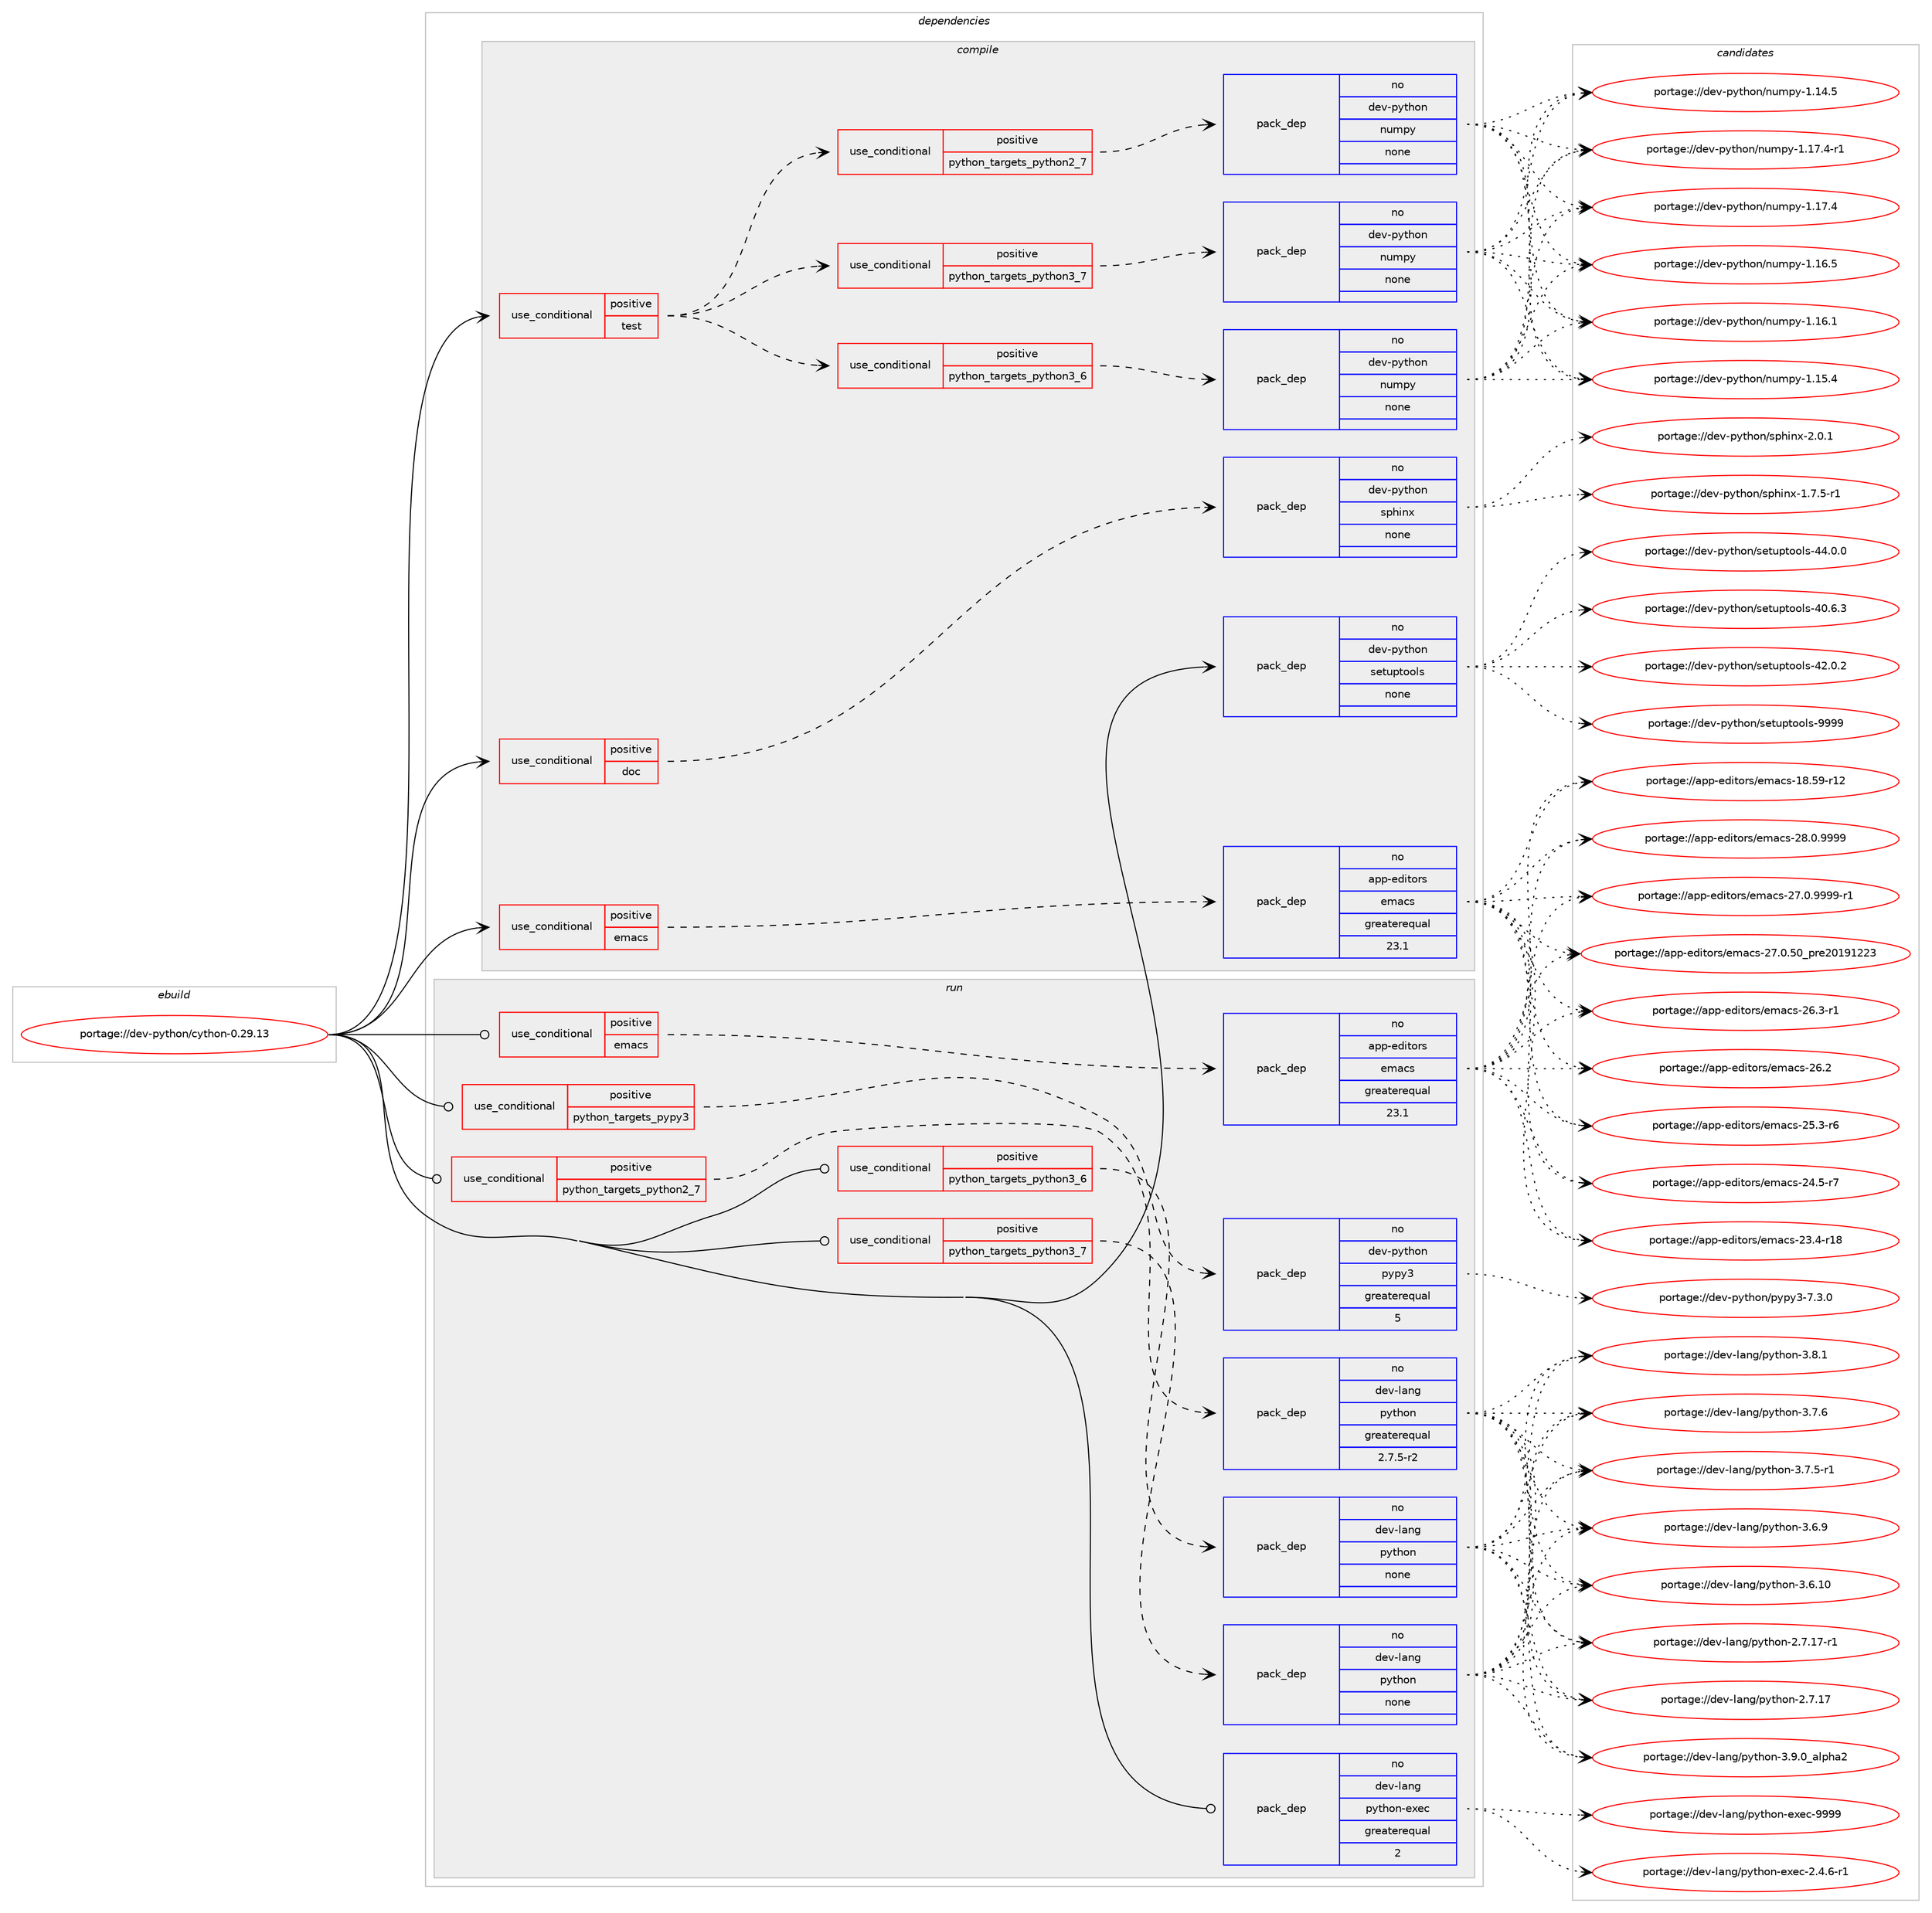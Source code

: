 digraph prolog {

# *************
# Graph options
# *************

newrank=true;
concentrate=true;
compound=true;
graph [rankdir=LR,fontname=Helvetica,fontsize=10,ranksep=1.5];#, ranksep=2.5, nodesep=0.2];
edge  [arrowhead=vee];
node  [fontname=Helvetica,fontsize=10];

# **********
# The ebuild
# **********

subgraph cluster_leftcol {
color=gray;
label=<<i>ebuild</i>>;
id [label="portage://dev-python/cython-0.29.13", color=red, width=4, href="../dev-python/cython-0.29.13.svg"];
}

# ****************
# The dependencies
# ****************

subgraph cluster_midcol {
color=gray;
label=<<i>dependencies</i>>;
subgraph cluster_compile {
fillcolor="#eeeeee";
style=filled;
label=<<i>compile</i>>;
subgraph cond117141 {
dependency465231 [label=<<TABLE BORDER="0" CELLBORDER="1" CELLSPACING="0" CELLPADDING="4"><TR><TD ROWSPAN="3" CELLPADDING="10">use_conditional</TD></TR><TR><TD>positive</TD></TR><TR><TD>doc</TD></TR></TABLE>>, shape=none, color=red];
subgraph pack343096 {
dependency465232 [label=<<TABLE BORDER="0" CELLBORDER="1" CELLSPACING="0" CELLPADDING="4" WIDTH="220"><TR><TD ROWSPAN="6" CELLPADDING="30">pack_dep</TD></TR><TR><TD WIDTH="110">no</TD></TR><TR><TD>dev-python</TD></TR><TR><TD>sphinx</TD></TR><TR><TD>none</TD></TR><TR><TD></TD></TR></TABLE>>, shape=none, color=blue];
}
dependency465231:e -> dependency465232:w [weight=20,style="dashed",arrowhead="vee"];
}
id:e -> dependency465231:w [weight=20,style="solid",arrowhead="vee"];
subgraph cond117142 {
dependency465233 [label=<<TABLE BORDER="0" CELLBORDER="1" CELLSPACING="0" CELLPADDING="4"><TR><TD ROWSPAN="3" CELLPADDING="10">use_conditional</TD></TR><TR><TD>positive</TD></TR><TR><TD>emacs</TD></TR></TABLE>>, shape=none, color=red];
subgraph pack343097 {
dependency465234 [label=<<TABLE BORDER="0" CELLBORDER="1" CELLSPACING="0" CELLPADDING="4" WIDTH="220"><TR><TD ROWSPAN="6" CELLPADDING="30">pack_dep</TD></TR><TR><TD WIDTH="110">no</TD></TR><TR><TD>app-editors</TD></TR><TR><TD>emacs</TD></TR><TR><TD>greaterequal</TD></TR><TR><TD>23.1</TD></TR></TABLE>>, shape=none, color=blue];
}
dependency465233:e -> dependency465234:w [weight=20,style="dashed",arrowhead="vee"];
}
id:e -> dependency465233:w [weight=20,style="solid",arrowhead="vee"];
subgraph cond117143 {
dependency465235 [label=<<TABLE BORDER="0" CELLBORDER="1" CELLSPACING="0" CELLPADDING="4"><TR><TD ROWSPAN="3" CELLPADDING="10">use_conditional</TD></TR><TR><TD>positive</TD></TR><TR><TD>test</TD></TR></TABLE>>, shape=none, color=red];
subgraph cond117144 {
dependency465236 [label=<<TABLE BORDER="0" CELLBORDER="1" CELLSPACING="0" CELLPADDING="4"><TR><TD ROWSPAN="3" CELLPADDING="10">use_conditional</TD></TR><TR><TD>positive</TD></TR><TR><TD>python_targets_python2_7</TD></TR></TABLE>>, shape=none, color=red];
subgraph pack343098 {
dependency465237 [label=<<TABLE BORDER="0" CELLBORDER="1" CELLSPACING="0" CELLPADDING="4" WIDTH="220"><TR><TD ROWSPAN="6" CELLPADDING="30">pack_dep</TD></TR><TR><TD WIDTH="110">no</TD></TR><TR><TD>dev-python</TD></TR><TR><TD>numpy</TD></TR><TR><TD>none</TD></TR><TR><TD></TD></TR></TABLE>>, shape=none, color=blue];
}
dependency465236:e -> dependency465237:w [weight=20,style="dashed",arrowhead="vee"];
}
dependency465235:e -> dependency465236:w [weight=20,style="dashed",arrowhead="vee"];
subgraph cond117145 {
dependency465238 [label=<<TABLE BORDER="0" CELLBORDER="1" CELLSPACING="0" CELLPADDING="4"><TR><TD ROWSPAN="3" CELLPADDING="10">use_conditional</TD></TR><TR><TD>positive</TD></TR><TR><TD>python_targets_python3_6</TD></TR></TABLE>>, shape=none, color=red];
subgraph pack343099 {
dependency465239 [label=<<TABLE BORDER="0" CELLBORDER="1" CELLSPACING="0" CELLPADDING="4" WIDTH="220"><TR><TD ROWSPAN="6" CELLPADDING="30">pack_dep</TD></TR><TR><TD WIDTH="110">no</TD></TR><TR><TD>dev-python</TD></TR><TR><TD>numpy</TD></TR><TR><TD>none</TD></TR><TR><TD></TD></TR></TABLE>>, shape=none, color=blue];
}
dependency465238:e -> dependency465239:w [weight=20,style="dashed",arrowhead="vee"];
}
dependency465235:e -> dependency465238:w [weight=20,style="dashed",arrowhead="vee"];
subgraph cond117146 {
dependency465240 [label=<<TABLE BORDER="0" CELLBORDER="1" CELLSPACING="0" CELLPADDING="4"><TR><TD ROWSPAN="3" CELLPADDING="10">use_conditional</TD></TR><TR><TD>positive</TD></TR><TR><TD>python_targets_python3_7</TD></TR></TABLE>>, shape=none, color=red];
subgraph pack343100 {
dependency465241 [label=<<TABLE BORDER="0" CELLBORDER="1" CELLSPACING="0" CELLPADDING="4" WIDTH="220"><TR><TD ROWSPAN="6" CELLPADDING="30">pack_dep</TD></TR><TR><TD WIDTH="110">no</TD></TR><TR><TD>dev-python</TD></TR><TR><TD>numpy</TD></TR><TR><TD>none</TD></TR><TR><TD></TD></TR></TABLE>>, shape=none, color=blue];
}
dependency465240:e -> dependency465241:w [weight=20,style="dashed",arrowhead="vee"];
}
dependency465235:e -> dependency465240:w [weight=20,style="dashed",arrowhead="vee"];
}
id:e -> dependency465235:w [weight=20,style="solid",arrowhead="vee"];
subgraph pack343101 {
dependency465242 [label=<<TABLE BORDER="0" CELLBORDER="1" CELLSPACING="0" CELLPADDING="4" WIDTH="220"><TR><TD ROWSPAN="6" CELLPADDING="30">pack_dep</TD></TR><TR><TD WIDTH="110">no</TD></TR><TR><TD>dev-python</TD></TR><TR><TD>setuptools</TD></TR><TR><TD>none</TD></TR><TR><TD></TD></TR></TABLE>>, shape=none, color=blue];
}
id:e -> dependency465242:w [weight=20,style="solid",arrowhead="vee"];
}
subgraph cluster_compileandrun {
fillcolor="#eeeeee";
style=filled;
label=<<i>compile and run</i>>;
}
subgraph cluster_run {
fillcolor="#eeeeee";
style=filled;
label=<<i>run</i>>;
subgraph cond117147 {
dependency465243 [label=<<TABLE BORDER="0" CELLBORDER="1" CELLSPACING="0" CELLPADDING="4"><TR><TD ROWSPAN="3" CELLPADDING="10">use_conditional</TD></TR><TR><TD>positive</TD></TR><TR><TD>emacs</TD></TR></TABLE>>, shape=none, color=red];
subgraph pack343102 {
dependency465244 [label=<<TABLE BORDER="0" CELLBORDER="1" CELLSPACING="0" CELLPADDING="4" WIDTH="220"><TR><TD ROWSPAN="6" CELLPADDING="30">pack_dep</TD></TR><TR><TD WIDTH="110">no</TD></TR><TR><TD>app-editors</TD></TR><TR><TD>emacs</TD></TR><TR><TD>greaterequal</TD></TR><TR><TD>23.1</TD></TR></TABLE>>, shape=none, color=blue];
}
dependency465243:e -> dependency465244:w [weight=20,style="dashed",arrowhead="vee"];
}
id:e -> dependency465243:w [weight=20,style="solid",arrowhead="odot"];
subgraph cond117148 {
dependency465245 [label=<<TABLE BORDER="0" CELLBORDER="1" CELLSPACING="0" CELLPADDING="4"><TR><TD ROWSPAN="3" CELLPADDING="10">use_conditional</TD></TR><TR><TD>positive</TD></TR><TR><TD>python_targets_pypy3</TD></TR></TABLE>>, shape=none, color=red];
subgraph pack343103 {
dependency465246 [label=<<TABLE BORDER="0" CELLBORDER="1" CELLSPACING="0" CELLPADDING="4" WIDTH="220"><TR><TD ROWSPAN="6" CELLPADDING="30">pack_dep</TD></TR><TR><TD WIDTH="110">no</TD></TR><TR><TD>dev-python</TD></TR><TR><TD>pypy3</TD></TR><TR><TD>greaterequal</TD></TR><TR><TD>5</TD></TR></TABLE>>, shape=none, color=blue];
}
dependency465245:e -> dependency465246:w [weight=20,style="dashed",arrowhead="vee"];
}
id:e -> dependency465245:w [weight=20,style="solid",arrowhead="odot"];
subgraph cond117149 {
dependency465247 [label=<<TABLE BORDER="0" CELLBORDER="1" CELLSPACING="0" CELLPADDING="4"><TR><TD ROWSPAN="3" CELLPADDING="10">use_conditional</TD></TR><TR><TD>positive</TD></TR><TR><TD>python_targets_python2_7</TD></TR></TABLE>>, shape=none, color=red];
subgraph pack343104 {
dependency465248 [label=<<TABLE BORDER="0" CELLBORDER="1" CELLSPACING="0" CELLPADDING="4" WIDTH="220"><TR><TD ROWSPAN="6" CELLPADDING="30">pack_dep</TD></TR><TR><TD WIDTH="110">no</TD></TR><TR><TD>dev-lang</TD></TR><TR><TD>python</TD></TR><TR><TD>greaterequal</TD></TR><TR><TD>2.7.5-r2</TD></TR></TABLE>>, shape=none, color=blue];
}
dependency465247:e -> dependency465248:w [weight=20,style="dashed",arrowhead="vee"];
}
id:e -> dependency465247:w [weight=20,style="solid",arrowhead="odot"];
subgraph cond117150 {
dependency465249 [label=<<TABLE BORDER="0" CELLBORDER="1" CELLSPACING="0" CELLPADDING="4"><TR><TD ROWSPAN="3" CELLPADDING="10">use_conditional</TD></TR><TR><TD>positive</TD></TR><TR><TD>python_targets_python3_6</TD></TR></TABLE>>, shape=none, color=red];
subgraph pack343105 {
dependency465250 [label=<<TABLE BORDER="0" CELLBORDER="1" CELLSPACING="0" CELLPADDING="4" WIDTH="220"><TR><TD ROWSPAN="6" CELLPADDING="30">pack_dep</TD></TR><TR><TD WIDTH="110">no</TD></TR><TR><TD>dev-lang</TD></TR><TR><TD>python</TD></TR><TR><TD>none</TD></TR><TR><TD></TD></TR></TABLE>>, shape=none, color=blue];
}
dependency465249:e -> dependency465250:w [weight=20,style="dashed",arrowhead="vee"];
}
id:e -> dependency465249:w [weight=20,style="solid",arrowhead="odot"];
subgraph cond117151 {
dependency465251 [label=<<TABLE BORDER="0" CELLBORDER="1" CELLSPACING="0" CELLPADDING="4"><TR><TD ROWSPAN="3" CELLPADDING="10">use_conditional</TD></TR><TR><TD>positive</TD></TR><TR><TD>python_targets_python3_7</TD></TR></TABLE>>, shape=none, color=red];
subgraph pack343106 {
dependency465252 [label=<<TABLE BORDER="0" CELLBORDER="1" CELLSPACING="0" CELLPADDING="4" WIDTH="220"><TR><TD ROWSPAN="6" CELLPADDING="30">pack_dep</TD></TR><TR><TD WIDTH="110">no</TD></TR><TR><TD>dev-lang</TD></TR><TR><TD>python</TD></TR><TR><TD>none</TD></TR><TR><TD></TD></TR></TABLE>>, shape=none, color=blue];
}
dependency465251:e -> dependency465252:w [weight=20,style="dashed",arrowhead="vee"];
}
id:e -> dependency465251:w [weight=20,style="solid",arrowhead="odot"];
subgraph pack343107 {
dependency465253 [label=<<TABLE BORDER="0" CELLBORDER="1" CELLSPACING="0" CELLPADDING="4" WIDTH="220"><TR><TD ROWSPAN="6" CELLPADDING="30">pack_dep</TD></TR><TR><TD WIDTH="110">no</TD></TR><TR><TD>dev-lang</TD></TR><TR><TD>python-exec</TD></TR><TR><TD>greaterequal</TD></TR><TR><TD>2</TD></TR></TABLE>>, shape=none, color=blue];
}
id:e -> dependency465253:w [weight=20,style="solid",arrowhead="odot"];
}
}

# **************
# The candidates
# **************

subgraph cluster_choices {
rank=same;
color=gray;
label=<<i>candidates</i>>;

subgraph choice343096 {
color=black;
nodesep=1;
choice1001011184511212111610411111047115112104105110120455046484649 [label="portage://dev-python/sphinx-2.0.1", color=red, width=4,href="../dev-python/sphinx-2.0.1.svg"];
choice10010111845112121116104111110471151121041051101204549465546534511449 [label="portage://dev-python/sphinx-1.7.5-r1", color=red, width=4,href="../dev-python/sphinx-1.7.5-r1.svg"];
dependency465232:e -> choice1001011184511212111610411111047115112104105110120455046484649:w [style=dotted,weight="100"];
dependency465232:e -> choice10010111845112121116104111110471151121041051101204549465546534511449:w [style=dotted,weight="100"];
}
subgraph choice343097 {
color=black;
nodesep=1;
choice971121124510110010511611111411547101109979911545505646484657575757 [label="portage://app-editors/emacs-28.0.9999", color=red, width=4,href="../app-editors/emacs-28.0.9999.svg"];
choice9711211245101100105116111114115471011099799115455055464846575757574511449 [label="portage://app-editors/emacs-27.0.9999-r1", color=red, width=4,href="../app-editors/emacs-27.0.9999-r1.svg"];
choice97112112451011001051161111141154710110997991154550554648465348951121141015048495749505051 [label="portage://app-editors/emacs-27.0.50_pre20191223", color=red, width=4,href="../app-editors/emacs-27.0.50_pre20191223.svg"];
choice971121124510110010511611111411547101109979911545505446514511449 [label="portage://app-editors/emacs-26.3-r1", color=red, width=4,href="../app-editors/emacs-26.3-r1.svg"];
choice97112112451011001051161111141154710110997991154550544650 [label="portage://app-editors/emacs-26.2", color=red, width=4,href="../app-editors/emacs-26.2.svg"];
choice971121124510110010511611111411547101109979911545505346514511454 [label="portage://app-editors/emacs-25.3-r6", color=red, width=4,href="../app-editors/emacs-25.3-r6.svg"];
choice971121124510110010511611111411547101109979911545505246534511455 [label="portage://app-editors/emacs-24.5-r7", color=red, width=4,href="../app-editors/emacs-24.5-r7.svg"];
choice97112112451011001051161111141154710110997991154550514652451144956 [label="portage://app-editors/emacs-23.4-r18", color=red, width=4,href="../app-editors/emacs-23.4-r18.svg"];
choice9711211245101100105116111114115471011099799115454956465357451144950 [label="portage://app-editors/emacs-18.59-r12", color=red, width=4,href="../app-editors/emacs-18.59-r12.svg"];
dependency465234:e -> choice971121124510110010511611111411547101109979911545505646484657575757:w [style=dotted,weight="100"];
dependency465234:e -> choice9711211245101100105116111114115471011099799115455055464846575757574511449:w [style=dotted,weight="100"];
dependency465234:e -> choice97112112451011001051161111141154710110997991154550554648465348951121141015048495749505051:w [style=dotted,weight="100"];
dependency465234:e -> choice971121124510110010511611111411547101109979911545505446514511449:w [style=dotted,weight="100"];
dependency465234:e -> choice97112112451011001051161111141154710110997991154550544650:w [style=dotted,weight="100"];
dependency465234:e -> choice971121124510110010511611111411547101109979911545505346514511454:w [style=dotted,weight="100"];
dependency465234:e -> choice971121124510110010511611111411547101109979911545505246534511455:w [style=dotted,weight="100"];
dependency465234:e -> choice97112112451011001051161111141154710110997991154550514652451144956:w [style=dotted,weight="100"];
dependency465234:e -> choice9711211245101100105116111114115471011099799115454956465357451144950:w [style=dotted,weight="100"];
}
subgraph choice343098 {
color=black;
nodesep=1;
choice1001011184511212111610411111047110117109112121454946495546524511449 [label="portage://dev-python/numpy-1.17.4-r1", color=red, width=4,href="../dev-python/numpy-1.17.4-r1.svg"];
choice100101118451121211161041111104711011710911212145494649554652 [label="portage://dev-python/numpy-1.17.4", color=red, width=4,href="../dev-python/numpy-1.17.4.svg"];
choice100101118451121211161041111104711011710911212145494649544653 [label="portage://dev-python/numpy-1.16.5", color=red, width=4,href="../dev-python/numpy-1.16.5.svg"];
choice100101118451121211161041111104711011710911212145494649544649 [label="portage://dev-python/numpy-1.16.1", color=red, width=4,href="../dev-python/numpy-1.16.1.svg"];
choice100101118451121211161041111104711011710911212145494649534652 [label="portage://dev-python/numpy-1.15.4", color=red, width=4,href="../dev-python/numpy-1.15.4.svg"];
choice100101118451121211161041111104711011710911212145494649524653 [label="portage://dev-python/numpy-1.14.5", color=red, width=4,href="../dev-python/numpy-1.14.5.svg"];
dependency465237:e -> choice1001011184511212111610411111047110117109112121454946495546524511449:w [style=dotted,weight="100"];
dependency465237:e -> choice100101118451121211161041111104711011710911212145494649554652:w [style=dotted,weight="100"];
dependency465237:e -> choice100101118451121211161041111104711011710911212145494649544653:w [style=dotted,weight="100"];
dependency465237:e -> choice100101118451121211161041111104711011710911212145494649544649:w [style=dotted,weight="100"];
dependency465237:e -> choice100101118451121211161041111104711011710911212145494649534652:w [style=dotted,weight="100"];
dependency465237:e -> choice100101118451121211161041111104711011710911212145494649524653:w [style=dotted,weight="100"];
}
subgraph choice343099 {
color=black;
nodesep=1;
choice1001011184511212111610411111047110117109112121454946495546524511449 [label="portage://dev-python/numpy-1.17.4-r1", color=red, width=4,href="../dev-python/numpy-1.17.4-r1.svg"];
choice100101118451121211161041111104711011710911212145494649554652 [label="portage://dev-python/numpy-1.17.4", color=red, width=4,href="../dev-python/numpy-1.17.4.svg"];
choice100101118451121211161041111104711011710911212145494649544653 [label="portage://dev-python/numpy-1.16.5", color=red, width=4,href="../dev-python/numpy-1.16.5.svg"];
choice100101118451121211161041111104711011710911212145494649544649 [label="portage://dev-python/numpy-1.16.1", color=red, width=4,href="../dev-python/numpy-1.16.1.svg"];
choice100101118451121211161041111104711011710911212145494649534652 [label="portage://dev-python/numpy-1.15.4", color=red, width=4,href="../dev-python/numpy-1.15.4.svg"];
choice100101118451121211161041111104711011710911212145494649524653 [label="portage://dev-python/numpy-1.14.5", color=red, width=4,href="../dev-python/numpy-1.14.5.svg"];
dependency465239:e -> choice1001011184511212111610411111047110117109112121454946495546524511449:w [style=dotted,weight="100"];
dependency465239:e -> choice100101118451121211161041111104711011710911212145494649554652:w [style=dotted,weight="100"];
dependency465239:e -> choice100101118451121211161041111104711011710911212145494649544653:w [style=dotted,weight="100"];
dependency465239:e -> choice100101118451121211161041111104711011710911212145494649544649:w [style=dotted,weight="100"];
dependency465239:e -> choice100101118451121211161041111104711011710911212145494649534652:w [style=dotted,weight="100"];
dependency465239:e -> choice100101118451121211161041111104711011710911212145494649524653:w [style=dotted,weight="100"];
}
subgraph choice343100 {
color=black;
nodesep=1;
choice1001011184511212111610411111047110117109112121454946495546524511449 [label="portage://dev-python/numpy-1.17.4-r1", color=red, width=4,href="../dev-python/numpy-1.17.4-r1.svg"];
choice100101118451121211161041111104711011710911212145494649554652 [label="portage://dev-python/numpy-1.17.4", color=red, width=4,href="../dev-python/numpy-1.17.4.svg"];
choice100101118451121211161041111104711011710911212145494649544653 [label="portage://dev-python/numpy-1.16.5", color=red, width=4,href="../dev-python/numpy-1.16.5.svg"];
choice100101118451121211161041111104711011710911212145494649544649 [label="portage://dev-python/numpy-1.16.1", color=red, width=4,href="../dev-python/numpy-1.16.1.svg"];
choice100101118451121211161041111104711011710911212145494649534652 [label="portage://dev-python/numpy-1.15.4", color=red, width=4,href="../dev-python/numpy-1.15.4.svg"];
choice100101118451121211161041111104711011710911212145494649524653 [label="portage://dev-python/numpy-1.14.5", color=red, width=4,href="../dev-python/numpy-1.14.5.svg"];
dependency465241:e -> choice1001011184511212111610411111047110117109112121454946495546524511449:w [style=dotted,weight="100"];
dependency465241:e -> choice100101118451121211161041111104711011710911212145494649554652:w [style=dotted,weight="100"];
dependency465241:e -> choice100101118451121211161041111104711011710911212145494649544653:w [style=dotted,weight="100"];
dependency465241:e -> choice100101118451121211161041111104711011710911212145494649544649:w [style=dotted,weight="100"];
dependency465241:e -> choice100101118451121211161041111104711011710911212145494649534652:w [style=dotted,weight="100"];
dependency465241:e -> choice100101118451121211161041111104711011710911212145494649524653:w [style=dotted,weight="100"];
}
subgraph choice343101 {
color=black;
nodesep=1;
choice10010111845112121116104111110471151011161171121161111111081154557575757 [label="portage://dev-python/setuptools-9999", color=red, width=4,href="../dev-python/setuptools-9999.svg"];
choice100101118451121211161041111104711510111611711211611111110811545525246484648 [label="portage://dev-python/setuptools-44.0.0", color=red, width=4,href="../dev-python/setuptools-44.0.0.svg"];
choice100101118451121211161041111104711510111611711211611111110811545525046484650 [label="portage://dev-python/setuptools-42.0.2", color=red, width=4,href="../dev-python/setuptools-42.0.2.svg"];
choice100101118451121211161041111104711510111611711211611111110811545524846544651 [label="portage://dev-python/setuptools-40.6.3", color=red, width=4,href="../dev-python/setuptools-40.6.3.svg"];
dependency465242:e -> choice10010111845112121116104111110471151011161171121161111111081154557575757:w [style=dotted,weight="100"];
dependency465242:e -> choice100101118451121211161041111104711510111611711211611111110811545525246484648:w [style=dotted,weight="100"];
dependency465242:e -> choice100101118451121211161041111104711510111611711211611111110811545525046484650:w [style=dotted,weight="100"];
dependency465242:e -> choice100101118451121211161041111104711510111611711211611111110811545524846544651:w [style=dotted,weight="100"];
}
subgraph choice343102 {
color=black;
nodesep=1;
choice971121124510110010511611111411547101109979911545505646484657575757 [label="portage://app-editors/emacs-28.0.9999", color=red, width=4,href="../app-editors/emacs-28.0.9999.svg"];
choice9711211245101100105116111114115471011099799115455055464846575757574511449 [label="portage://app-editors/emacs-27.0.9999-r1", color=red, width=4,href="../app-editors/emacs-27.0.9999-r1.svg"];
choice97112112451011001051161111141154710110997991154550554648465348951121141015048495749505051 [label="portage://app-editors/emacs-27.0.50_pre20191223", color=red, width=4,href="../app-editors/emacs-27.0.50_pre20191223.svg"];
choice971121124510110010511611111411547101109979911545505446514511449 [label="portage://app-editors/emacs-26.3-r1", color=red, width=4,href="../app-editors/emacs-26.3-r1.svg"];
choice97112112451011001051161111141154710110997991154550544650 [label="portage://app-editors/emacs-26.2", color=red, width=4,href="../app-editors/emacs-26.2.svg"];
choice971121124510110010511611111411547101109979911545505346514511454 [label="portage://app-editors/emacs-25.3-r6", color=red, width=4,href="../app-editors/emacs-25.3-r6.svg"];
choice971121124510110010511611111411547101109979911545505246534511455 [label="portage://app-editors/emacs-24.5-r7", color=red, width=4,href="../app-editors/emacs-24.5-r7.svg"];
choice97112112451011001051161111141154710110997991154550514652451144956 [label="portage://app-editors/emacs-23.4-r18", color=red, width=4,href="../app-editors/emacs-23.4-r18.svg"];
choice9711211245101100105116111114115471011099799115454956465357451144950 [label="portage://app-editors/emacs-18.59-r12", color=red, width=4,href="../app-editors/emacs-18.59-r12.svg"];
dependency465244:e -> choice971121124510110010511611111411547101109979911545505646484657575757:w [style=dotted,weight="100"];
dependency465244:e -> choice9711211245101100105116111114115471011099799115455055464846575757574511449:w [style=dotted,weight="100"];
dependency465244:e -> choice97112112451011001051161111141154710110997991154550554648465348951121141015048495749505051:w [style=dotted,weight="100"];
dependency465244:e -> choice971121124510110010511611111411547101109979911545505446514511449:w [style=dotted,weight="100"];
dependency465244:e -> choice97112112451011001051161111141154710110997991154550544650:w [style=dotted,weight="100"];
dependency465244:e -> choice971121124510110010511611111411547101109979911545505346514511454:w [style=dotted,weight="100"];
dependency465244:e -> choice971121124510110010511611111411547101109979911545505246534511455:w [style=dotted,weight="100"];
dependency465244:e -> choice97112112451011001051161111141154710110997991154550514652451144956:w [style=dotted,weight="100"];
dependency465244:e -> choice9711211245101100105116111114115471011099799115454956465357451144950:w [style=dotted,weight="100"];
}
subgraph choice343103 {
color=black;
nodesep=1;
choice100101118451121211161041111104711212111212151455546514648 [label="portage://dev-python/pypy3-7.3.0", color=red, width=4,href="../dev-python/pypy3-7.3.0.svg"];
dependency465246:e -> choice100101118451121211161041111104711212111212151455546514648:w [style=dotted,weight="100"];
}
subgraph choice343104 {
color=black;
nodesep=1;
choice10010111845108971101034711212111610411111045514657464895971081121049750 [label="portage://dev-lang/python-3.9.0_alpha2", color=red, width=4,href="../dev-lang/python-3.9.0_alpha2.svg"];
choice100101118451089711010347112121116104111110455146564649 [label="portage://dev-lang/python-3.8.1", color=red, width=4,href="../dev-lang/python-3.8.1.svg"];
choice100101118451089711010347112121116104111110455146554654 [label="portage://dev-lang/python-3.7.6", color=red, width=4,href="../dev-lang/python-3.7.6.svg"];
choice1001011184510897110103471121211161041111104551465546534511449 [label="portage://dev-lang/python-3.7.5-r1", color=red, width=4,href="../dev-lang/python-3.7.5-r1.svg"];
choice100101118451089711010347112121116104111110455146544657 [label="portage://dev-lang/python-3.6.9", color=red, width=4,href="../dev-lang/python-3.6.9.svg"];
choice10010111845108971101034711212111610411111045514654464948 [label="portage://dev-lang/python-3.6.10", color=red, width=4,href="../dev-lang/python-3.6.10.svg"];
choice100101118451089711010347112121116104111110455046554649554511449 [label="portage://dev-lang/python-2.7.17-r1", color=red, width=4,href="../dev-lang/python-2.7.17-r1.svg"];
choice10010111845108971101034711212111610411111045504655464955 [label="portage://dev-lang/python-2.7.17", color=red, width=4,href="../dev-lang/python-2.7.17.svg"];
dependency465248:e -> choice10010111845108971101034711212111610411111045514657464895971081121049750:w [style=dotted,weight="100"];
dependency465248:e -> choice100101118451089711010347112121116104111110455146564649:w [style=dotted,weight="100"];
dependency465248:e -> choice100101118451089711010347112121116104111110455146554654:w [style=dotted,weight="100"];
dependency465248:e -> choice1001011184510897110103471121211161041111104551465546534511449:w [style=dotted,weight="100"];
dependency465248:e -> choice100101118451089711010347112121116104111110455146544657:w [style=dotted,weight="100"];
dependency465248:e -> choice10010111845108971101034711212111610411111045514654464948:w [style=dotted,weight="100"];
dependency465248:e -> choice100101118451089711010347112121116104111110455046554649554511449:w [style=dotted,weight="100"];
dependency465248:e -> choice10010111845108971101034711212111610411111045504655464955:w [style=dotted,weight="100"];
}
subgraph choice343105 {
color=black;
nodesep=1;
choice10010111845108971101034711212111610411111045514657464895971081121049750 [label="portage://dev-lang/python-3.9.0_alpha2", color=red, width=4,href="../dev-lang/python-3.9.0_alpha2.svg"];
choice100101118451089711010347112121116104111110455146564649 [label="portage://dev-lang/python-3.8.1", color=red, width=4,href="../dev-lang/python-3.8.1.svg"];
choice100101118451089711010347112121116104111110455146554654 [label="portage://dev-lang/python-3.7.6", color=red, width=4,href="../dev-lang/python-3.7.6.svg"];
choice1001011184510897110103471121211161041111104551465546534511449 [label="portage://dev-lang/python-3.7.5-r1", color=red, width=4,href="../dev-lang/python-3.7.5-r1.svg"];
choice100101118451089711010347112121116104111110455146544657 [label="portage://dev-lang/python-3.6.9", color=red, width=4,href="../dev-lang/python-3.6.9.svg"];
choice10010111845108971101034711212111610411111045514654464948 [label="portage://dev-lang/python-3.6.10", color=red, width=4,href="../dev-lang/python-3.6.10.svg"];
choice100101118451089711010347112121116104111110455046554649554511449 [label="portage://dev-lang/python-2.7.17-r1", color=red, width=4,href="../dev-lang/python-2.7.17-r1.svg"];
choice10010111845108971101034711212111610411111045504655464955 [label="portage://dev-lang/python-2.7.17", color=red, width=4,href="../dev-lang/python-2.7.17.svg"];
dependency465250:e -> choice10010111845108971101034711212111610411111045514657464895971081121049750:w [style=dotted,weight="100"];
dependency465250:e -> choice100101118451089711010347112121116104111110455146564649:w [style=dotted,weight="100"];
dependency465250:e -> choice100101118451089711010347112121116104111110455146554654:w [style=dotted,weight="100"];
dependency465250:e -> choice1001011184510897110103471121211161041111104551465546534511449:w [style=dotted,weight="100"];
dependency465250:e -> choice100101118451089711010347112121116104111110455146544657:w [style=dotted,weight="100"];
dependency465250:e -> choice10010111845108971101034711212111610411111045514654464948:w [style=dotted,weight="100"];
dependency465250:e -> choice100101118451089711010347112121116104111110455046554649554511449:w [style=dotted,weight="100"];
dependency465250:e -> choice10010111845108971101034711212111610411111045504655464955:w [style=dotted,weight="100"];
}
subgraph choice343106 {
color=black;
nodesep=1;
choice10010111845108971101034711212111610411111045514657464895971081121049750 [label="portage://dev-lang/python-3.9.0_alpha2", color=red, width=4,href="../dev-lang/python-3.9.0_alpha2.svg"];
choice100101118451089711010347112121116104111110455146564649 [label="portage://dev-lang/python-3.8.1", color=red, width=4,href="../dev-lang/python-3.8.1.svg"];
choice100101118451089711010347112121116104111110455146554654 [label="portage://dev-lang/python-3.7.6", color=red, width=4,href="../dev-lang/python-3.7.6.svg"];
choice1001011184510897110103471121211161041111104551465546534511449 [label="portage://dev-lang/python-3.7.5-r1", color=red, width=4,href="../dev-lang/python-3.7.5-r1.svg"];
choice100101118451089711010347112121116104111110455146544657 [label="portage://dev-lang/python-3.6.9", color=red, width=4,href="../dev-lang/python-3.6.9.svg"];
choice10010111845108971101034711212111610411111045514654464948 [label="portage://dev-lang/python-3.6.10", color=red, width=4,href="../dev-lang/python-3.6.10.svg"];
choice100101118451089711010347112121116104111110455046554649554511449 [label="portage://dev-lang/python-2.7.17-r1", color=red, width=4,href="../dev-lang/python-2.7.17-r1.svg"];
choice10010111845108971101034711212111610411111045504655464955 [label="portage://dev-lang/python-2.7.17", color=red, width=4,href="../dev-lang/python-2.7.17.svg"];
dependency465252:e -> choice10010111845108971101034711212111610411111045514657464895971081121049750:w [style=dotted,weight="100"];
dependency465252:e -> choice100101118451089711010347112121116104111110455146564649:w [style=dotted,weight="100"];
dependency465252:e -> choice100101118451089711010347112121116104111110455146554654:w [style=dotted,weight="100"];
dependency465252:e -> choice1001011184510897110103471121211161041111104551465546534511449:w [style=dotted,weight="100"];
dependency465252:e -> choice100101118451089711010347112121116104111110455146544657:w [style=dotted,weight="100"];
dependency465252:e -> choice10010111845108971101034711212111610411111045514654464948:w [style=dotted,weight="100"];
dependency465252:e -> choice100101118451089711010347112121116104111110455046554649554511449:w [style=dotted,weight="100"];
dependency465252:e -> choice10010111845108971101034711212111610411111045504655464955:w [style=dotted,weight="100"];
}
subgraph choice343107 {
color=black;
nodesep=1;
choice10010111845108971101034711212111610411111045101120101994557575757 [label="portage://dev-lang/python-exec-9999", color=red, width=4,href="../dev-lang/python-exec-9999.svg"];
choice10010111845108971101034711212111610411111045101120101994550465246544511449 [label="portage://dev-lang/python-exec-2.4.6-r1", color=red, width=4,href="../dev-lang/python-exec-2.4.6-r1.svg"];
dependency465253:e -> choice10010111845108971101034711212111610411111045101120101994557575757:w [style=dotted,weight="100"];
dependency465253:e -> choice10010111845108971101034711212111610411111045101120101994550465246544511449:w [style=dotted,weight="100"];
}
}

}
